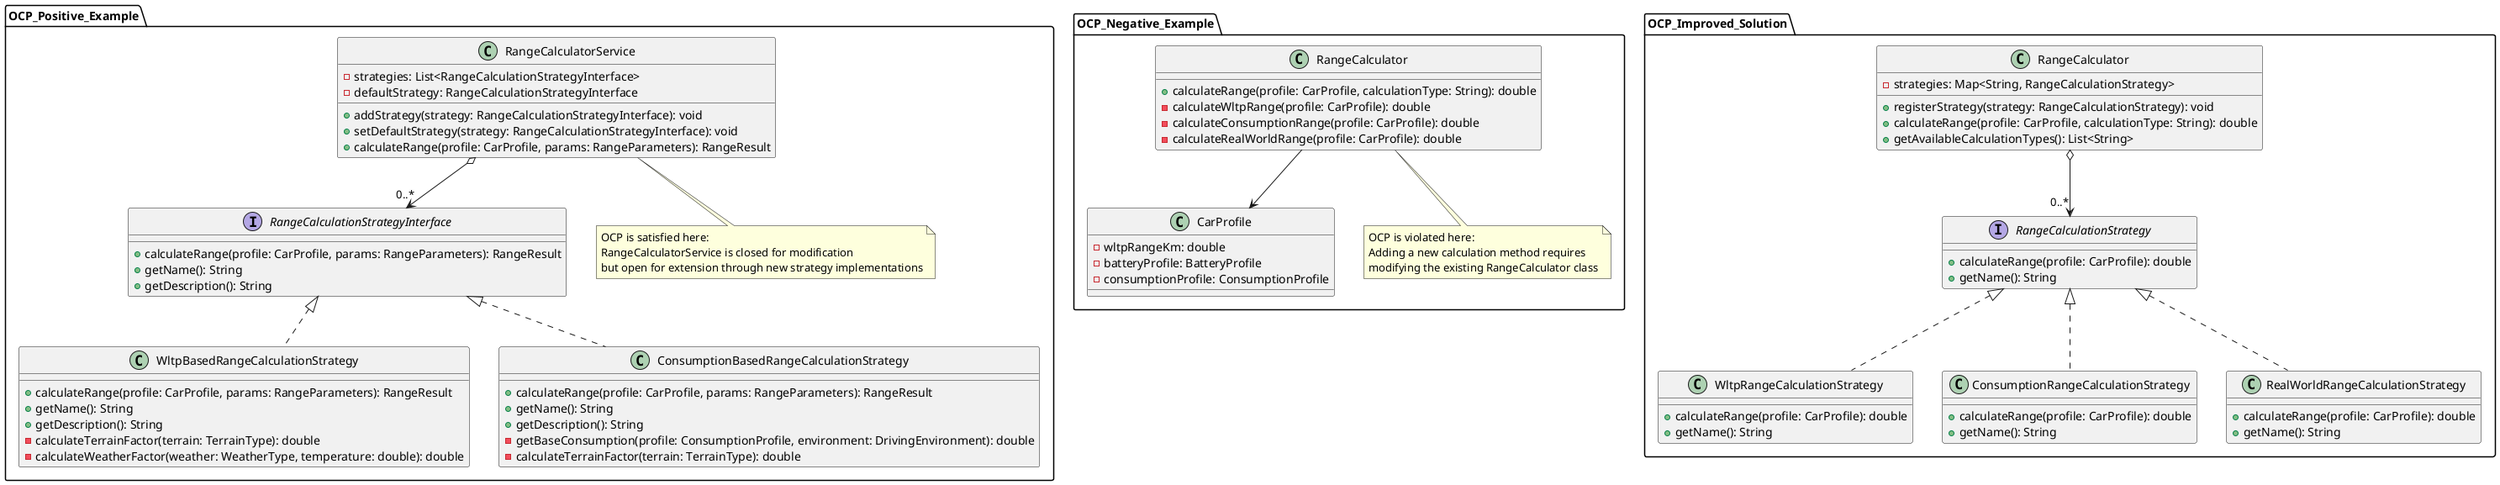 @startuml OCP_Examples

' Positive Example - Strategy Pattern follows OCP
package "OCP_Positive_Example" {
  interface RangeCalculationStrategyInterface {
    +calculateRange(profile: CarProfile, params: RangeParameters): RangeResult
    +getName(): String
    +getDescription(): String
  }
  
  class WltpBasedRangeCalculationStrategy {
    +calculateRange(profile: CarProfile, params: RangeParameters): RangeResult
    +getName(): String
    +getDescription(): String
    -calculateTerrainFactor(terrain: TerrainType): double
    -calculateWeatherFactor(weather: WeatherType, temperature: double): double
  }
  
  class ConsumptionBasedRangeCalculationStrategy {
    +calculateRange(profile: CarProfile, params: RangeParameters): RangeResult
    +getName(): String
    +getDescription(): String
    -getBaseConsumption(profile: ConsumptionProfile, environment: DrivingEnvironment): double
    -calculateTerrainFactor(terrain: TerrainType): double
  }
  
  class RangeCalculatorService {
    -strategies: List<RangeCalculationStrategyInterface>
    -defaultStrategy: RangeCalculationStrategyInterface
    +addStrategy(strategy: RangeCalculationStrategyInterface): void
    +setDefaultStrategy(strategy: RangeCalculationStrategyInterface): void
    +calculateRange(profile: CarProfile, params: RangeParameters): RangeResult
  }
  
  RangeCalculationStrategyInterface <|.. WltpBasedRangeCalculationStrategy
  RangeCalculationStrategyInterface <|.. ConsumptionBasedRangeCalculationStrategy
  RangeCalculatorService o--> "0..*" RangeCalculationStrategyInterface
  
  note "OCP is satisfied here:\nRangeCalculatorService is closed for modification\nbut open for extension through new strategy implementations" as N1
  RangeCalculatorService .. N1
}

' Negative Example - Hard-coded conditional logic violates OCP
package "OCP_Negative_Example" {
  class RangeCalculator {
    +calculateRange(profile: CarProfile, calculationType: String): double
    -calculateWltpRange(profile: CarProfile): double
    -calculateConsumptionRange(profile: CarProfile): double
    -calculateRealWorldRange(profile: CarProfile): double
  }
  
  class CarProfile {
    -wltpRangeKm: double
    -batteryProfile: BatteryProfile
    -consumptionProfile: ConsumptionProfile
  }
  
  note "OCP is violated here:\nAdding a new calculation method requires\nmodifying the existing RangeCalculator class" as N2
  RangeCalculator .. N2
  RangeCalculator --> CarProfile
}

' Improved solution based on Strategy pattern to comply with OCP
package "OCP_Improved_Solution" {
  interface RangeCalculationStrategy {
    +calculateRange(profile: CarProfile): double
    +getName(): String
  }
  
  class WltpRangeCalculationStrategy {
    +calculateRange(profile: CarProfile): double
    +getName(): String
  }
  
  class ConsumptionRangeCalculationStrategy {
    +calculateRange(profile: CarProfile): double
    +getName(): String
  }
  
  class RealWorldRangeCalculationStrategy {
    +calculateRange(profile: CarProfile): double
    +getName(): String
  }
  
  class RangeCalculator {
    -strategies: Map<String, RangeCalculationStrategy>
    +registerStrategy(strategy: RangeCalculationStrategy): void
    +calculateRange(profile: CarProfile, calculationType: String): double
    +getAvailableCalculationTypes(): List<String>
  }
  
  RangeCalculationStrategy <|.. WltpRangeCalculationStrategy
  RangeCalculationStrategy <|.. ConsumptionRangeCalculationStrategy
  RangeCalculationStrategy <|.. RealWorldRangeCalculationStrategy
  RangeCalculator o--> "0..*" RangeCalculationStrategy
}

@enduml 